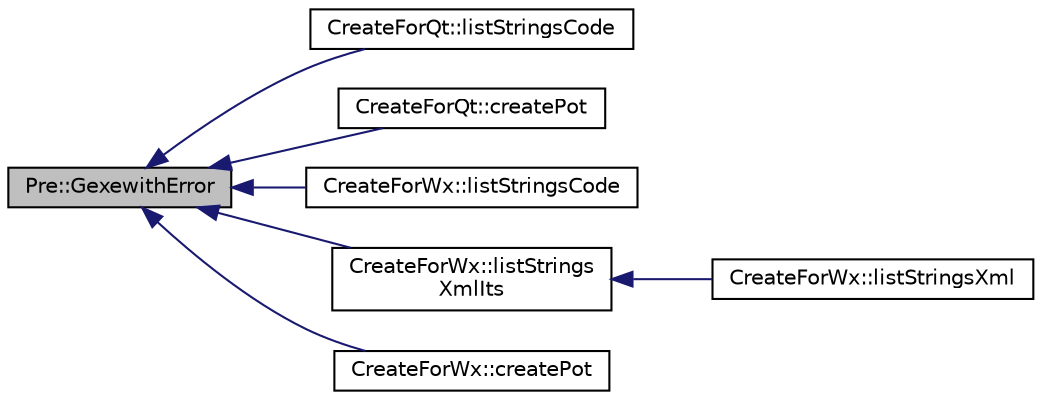 digraph "Pre::GexewithError"
{
  edge [fontname="Helvetica",fontsize="10",labelfontname="Helvetica",labelfontsize="10"];
  node [fontname="Helvetica",fontsize="10",shape=record];
  rankdir="LR";
  Node487 [label="Pre::GexewithError",height=0.2,width=0.4,color="black", fillcolor="grey75", style="filled", fontcolor="black"];
  Node487 -> Node488 [dir="back",color="midnightblue",fontsize="10",style="solid",fontname="Helvetica"];
  Node488 [label="CreateForQt::listStringsCode",height=0.2,width=0.4,color="black", fillcolor="white", style="filled",URL="$class_create_for_qt.html#a016857846848b8502683f75d695310ad",tooltip="List the strings into _shortfile with &#39;xgettext&#39;. "];
  Node487 -> Node489 [dir="back",color="midnightblue",fontsize="10",style="solid",fontname="Helvetica"];
  Node489 [label="CreateForQt::createPot",height=0.2,width=0.4,color="black", fillcolor="white", style="filled",URL="$class_create_for_qt.html#a8e393905d2da745bae0a49d729b10560",tooltip="Create the file &#39;*.pot&#39; containing all translatable string(s) "];
  Node487 -> Node490 [dir="back",color="midnightblue",fontsize="10",style="solid",fontname="Helvetica"];
  Node490 [label="CreateForWx::listStringsCode",height=0.2,width=0.4,color="black", fillcolor="white", style="filled",URL="$class_create_for_wx.html#a7d13df1de2f638015374a04219aa2d54",tooltip="List the strings into _shortfile with &#39;xgettext&#39;. "];
  Node487 -> Node491 [dir="back",color="midnightblue",fontsize="10",style="solid",fontname="Helvetica"];
  Node491 [label="CreateForWx::listStrings\lXmlIts",height=0.2,width=0.4,color="black", fillcolor="white", style="filled",URL="$class_create_for_wx.html#a6908a1b974acb17e8dda80a062e9363a",tooltip="List the strings into _shortfile with &#39;xgettext&#39;. "];
  Node491 -> Node492 [dir="back",color="midnightblue",fontsize="10",style="solid",fontname="Helvetica"];
  Node492 [label="CreateForWx::listStringsXml",height=0.2,width=0.4,color="black", fillcolor="white", style="filled",URL="$class_create_for_wx.html#a024b578abef8bb97ef294251021fa11f",tooltip="List the strings into _shortfile with &#39;xgettext&#39;. "];
  Node487 -> Node493 [dir="back",color="midnightblue",fontsize="10",style="solid",fontname="Helvetica"];
  Node493 [label="CreateForWx::createPot",height=0.2,width=0.4,color="black", fillcolor="white", style="filled",URL="$class_create_for_wx.html#a31e8c6e85d2cfd96a224377ac2b0631a",tooltip="Create the file &#39;*.pot&#39; containing all translatable string(s) "];
}
